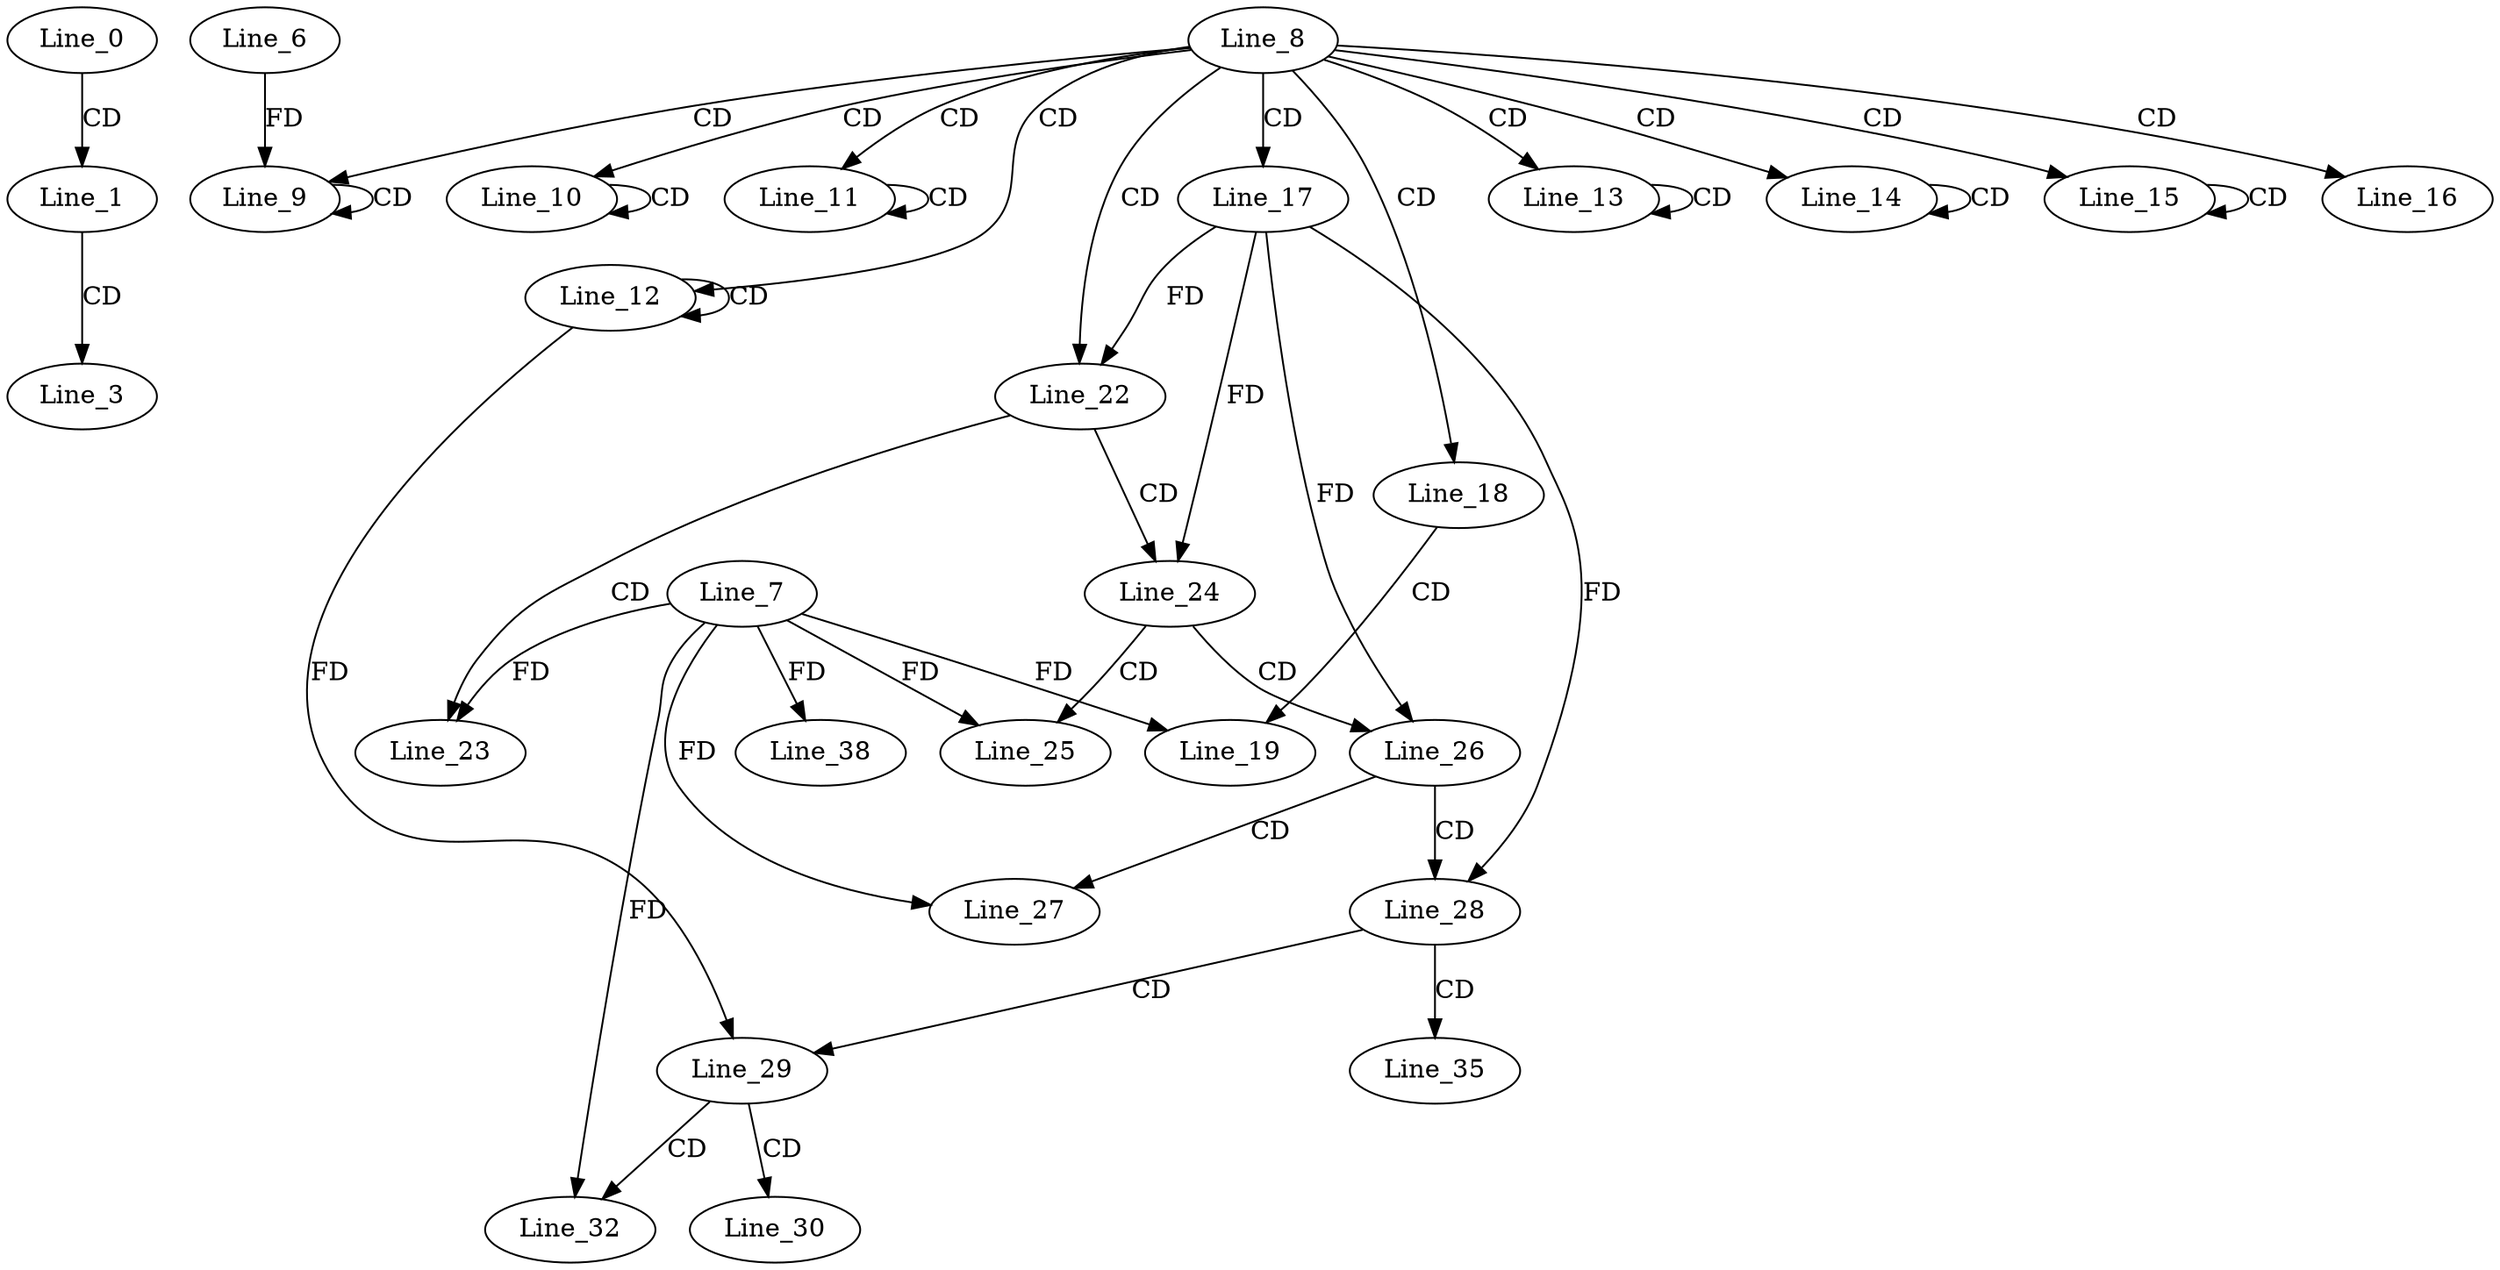 digraph G {
  Line_0;
  Line_1;
  Line_3;
  Line_8;
  Line_9;
  Line_9;
  Line_6;
  Line_9;
  Line_10;
  Line_10;
  Line_11;
  Line_11;
  Line_12;
  Line_12;
  Line_13;
  Line_13;
  Line_14;
  Line_14;
  Line_15;
  Line_15;
  Line_16;
  Line_17;
  Line_18;
  Line_19;
  Line_7;
  Line_22;
  Line_23;
  Line_24;
  Line_25;
  Line_26;
  Line_27;
  Line_28;
  Line_29;
  Line_30;
  Line_32;
  Line_35;
  Line_38;
  Line_0 -> Line_1 [ label="CD" ];
  Line_1 -> Line_3 [ label="CD" ];
  Line_8 -> Line_9 [ label="CD" ];
  Line_9 -> Line_9 [ label="CD" ];
  Line_6 -> Line_9 [ label="FD" ];
  Line_8 -> Line_10 [ label="CD" ];
  Line_10 -> Line_10 [ label="CD" ];
  Line_8 -> Line_11 [ label="CD" ];
  Line_11 -> Line_11 [ label="CD" ];
  Line_8 -> Line_12 [ label="CD" ];
  Line_12 -> Line_12 [ label="CD" ];
  Line_8 -> Line_13 [ label="CD" ];
  Line_13 -> Line_13 [ label="CD" ];
  Line_8 -> Line_14 [ label="CD" ];
  Line_14 -> Line_14 [ label="CD" ];
  Line_8 -> Line_15 [ label="CD" ];
  Line_15 -> Line_15 [ label="CD" ];
  Line_8 -> Line_16 [ label="CD" ];
  Line_8 -> Line_17 [ label="CD" ];
  Line_8 -> Line_18 [ label="CD" ];
  Line_18 -> Line_19 [ label="CD" ];
  Line_7 -> Line_19 [ label="FD" ];
  Line_8 -> Line_22 [ label="CD" ];
  Line_17 -> Line_22 [ label="FD" ];
  Line_22 -> Line_23 [ label="CD" ];
  Line_7 -> Line_23 [ label="FD" ];
  Line_22 -> Line_24 [ label="CD" ];
  Line_17 -> Line_24 [ label="FD" ];
  Line_24 -> Line_25 [ label="CD" ];
  Line_7 -> Line_25 [ label="FD" ];
  Line_24 -> Line_26 [ label="CD" ];
  Line_17 -> Line_26 [ label="FD" ];
  Line_26 -> Line_27 [ label="CD" ];
  Line_7 -> Line_27 [ label="FD" ];
  Line_26 -> Line_28 [ label="CD" ];
  Line_17 -> Line_28 [ label="FD" ];
  Line_28 -> Line_29 [ label="CD" ];
  Line_12 -> Line_29 [ label="FD" ];
  Line_29 -> Line_30 [ label="CD" ];
  Line_29 -> Line_32 [ label="CD" ];
  Line_7 -> Line_32 [ label="FD" ];
  Line_28 -> Line_35 [ label="CD" ];
  Line_7 -> Line_38 [ label="FD" ];
}
